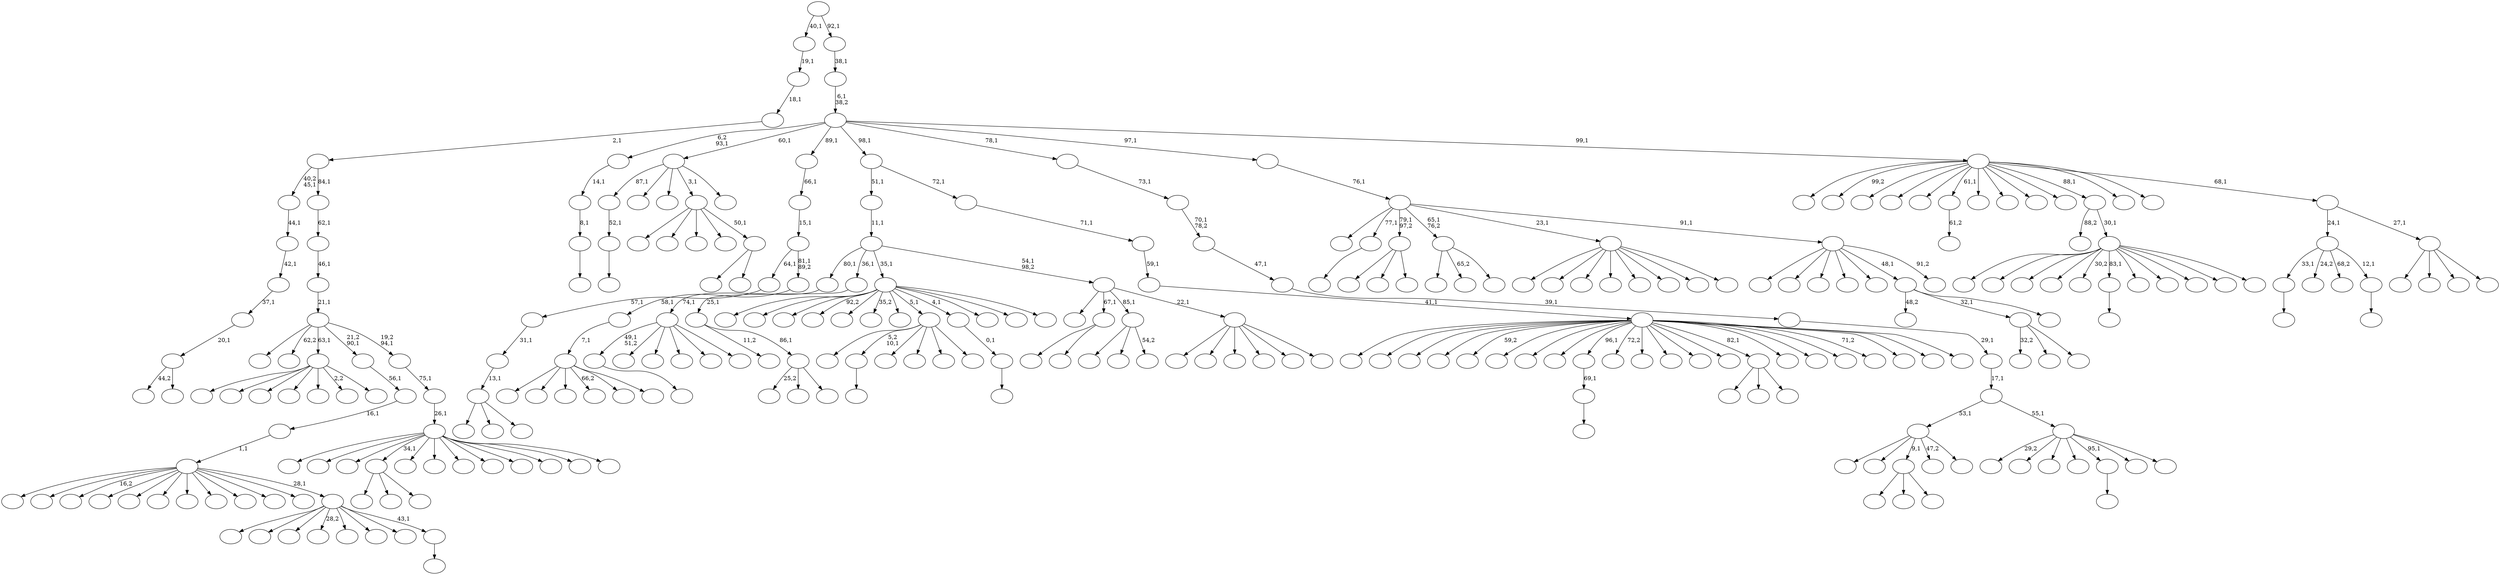 digraph T {
	300 [label=""]
	299 [label=""]
	298 [label=""]
	297 [label=""]
	296 [label=""]
	295 [label=""]
	294 [label=""]
	293 [label=""]
	292 [label=""]
	291 [label=""]
	290 [label=""]
	289 [label=""]
	288 [label=""]
	287 [label=""]
	286 [label=""]
	285 [label=""]
	284 [label=""]
	283 [label=""]
	282 [label=""]
	281 [label=""]
	280 [label=""]
	279 [label=""]
	278 [label=""]
	277 [label=""]
	276 [label=""]
	275 [label=""]
	274 [label=""]
	273 [label=""]
	272 [label=""]
	271 [label=""]
	270 [label=""]
	269 [label=""]
	268 [label=""]
	267 [label=""]
	266 [label=""]
	265 [label=""]
	264 [label=""]
	263 [label=""]
	262 [label=""]
	261 [label=""]
	260 [label=""]
	259 [label=""]
	258 [label=""]
	257 [label=""]
	256 [label=""]
	255 [label=""]
	254 [label=""]
	253 [label=""]
	252 [label=""]
	251 [label=""]
	250 [label=""]
	249 [label=""]
	248 [label=""]
	247 [label=""]
	246 [label=""]
	245 [label=""]
	244 [label=""]
	243 [label=""]
	242 [label=""]
	241 [label=""]
	240 [label=""]
	239 [label=""]
	238 [label=""]
	237 [label=""]
	236 [label=""]
	235 [label=""]
	234 [label=""]
	233 [label=""]
	232 [label=""]
	231 [label=""]
	230 [label=""]
	229 [label=""]
	228 [label=""]
	227 [label=""]
	226 [label=""]
	225 [label=""]
	224 [label=""]
	223 [label=""]
	222 [label=""]
	221 [label=""]
	220 [label=""]
	219 [label=""]
	218 [label=""]
	217 [label=""]
	216 [label=""]
	215 [label=""]
	214 [label=""]
	213 [label=""]
	212 [label=""]
	211 [label=""]
	210 [label=""]
	209 [label=""]
	208 [label=""]
	207 [label=""]
	206 [label=""]
	205 [label=""]
	204 [label=""]
	203 [label=""]
	202 [label=""]
	201 [label=""]
	200 [label=""]
	199 [label=""]
	198 [label=""]
	197 [label=""]
	196 [label=""]
	195 [label=""]
	194 [label=""]
	193 [label=""]
	192 [label=""]
	191 [label=""]
	190 [label=""]
	189 [label=""]
	188 [label=""]
	187 [label=""]
	186 [label=""]
	185 [label=""]
	184 [label=""]
	183 [label=""]
	182 [label=""]
	181 [label=""]
	180 [label=""]
	179 [label=""]
	178 [label=""]
	177 [label=""]
	176 [label=""]
	175 [label=""]
	174 [label=""]
	173 [label=""]
	172 [label=""]
	171 [label=""]
	170 [label=""]
	169 [label=""]
	168 [label=""]
	167 [label=""]
	166 [label=""]
	165 [label=""]
	164 [label=""]
	163 [label=""]
	162 [label=""]
	161 [label=""]
	160 [label=""]
	159 [label=""]
	158 [label=""]
	157 [label=""]
	156 [label=""]
	155 [label=""]
	154 [label=""]
	153 [label=""]
	152 [label=""]
	151 [label=""]
	150 [label=""]
	149 [label=""]
	148 [label=""]
	147 [label=""]
	146 [label=""]
	145 [label=""]
	144 [label=""]
	143 [label=""]
	142 [label=""]
	141 [label=""]
	140 [label=""]
	139 [label=""]
	138 [label=""]
	137 [label=""]
	136 [label=""]
	135 [label=""]
	134 [label=""]
	133 [label=""]
	132 [label=""]
	131 [label=""]
	130 [label=""]
	129 [label=""]
	128 [label=""]
	127 [label=""]
	126 [label=""]
	125 [label=""]
	124 [label=""]
	123 [label=""]
	122 [label=""]
	121 [label=""]
	120 [label=""]
	119 [label=""]
	118 [label=""]
	117 [label=""]
	116 [label=""]
	115 [label=""]
	114 [label=""]
	113 [label=""]
	112 [label=""]
	111 [label=""]
	110 [label=""]
	109 [label=""]
	108 [label=""]
	107 [label=""]
	106 [label=""]
	105 [label=""]
	104 [label=""]
	103 [label=""]
	102 [label=""]
	101 [label=""]
	100 [label=""]
	99 [label=""]
	98 [label=""]
	97 [label=""]
	96 [label=""]
	95 [label=""]
	94 [label=""]
	93 [label=""]
	92 [label=""]
	91 [label=""]
	90 [label=""]
	89 [label=""]
	88 [label=""]
	87 [label=""]
	86 [label=""]
	85 [label=""]
	84 [label=""]
	83 [label=""]
	82 [label=""]
	81 [label=""]
	80 [label=""]
	79 [label=""]
	78 [label=""]
	77 [label=""]
	76 [label=""]
	75 [label=""]
	74 [label=""]
	73 [label=""]
	72 [label=""]
	71 [label=""]
	70 [label=""]
	69 [label=""]
	68 [label=""]
	67 [label=""]
	66 [label=""]
	65 [label=""]
	64 [label=""]
	63 [label=""]
	62 [label=""]
	61 [label=""]
	60 [label=""]
	59 [label=""]
	58 [label=""]
	57 [label=""]
	56 [label=""]
	55 [label=""]
	54 [label=""]
	53 [label=""]
	52 [label=""]
	51 [label=""]
	50 [label=""]
	49 [label=""]
	48 [label=""]
	47 [label=""]
	46 [label=""]
	45 [label=""]
	44 [label=""]
	43 [label=""]
	42 [label=""]
	41 [label=""]
	40 [label=""]
	39 [label=""]
	38 [label=""]
	37 [label=""]
	36 [label=""]
	35 [label=""]
	34 [label=""]
	33 [label=""]
	32 [label=""]
	31 [label=""]
	30 [label=""]
	29 [label=""]
	28 [label=""]
	27 [label=""]
	26 [label=""]
	25 [label=""]
	24 [label=""]
	23 [label=""]
	22 [label=""]
	21 [label=""]
	20 [label=""]
	19 [label=""]
	18 [label=""]
	17 [label=""]
	16 [label=""]
	15 [label=""]
	14 [label=""]
	13 [label=""]
	12 [label=""]
	11 [label=""]
	10 [label=""]
	9 [label=""]
	8 [label=""]
	7 [label=""]
	6 [label=""]
	5 [label=""]
	4 [label=""]
	3 [label=""]
	2 [label=""]
	1 [label=""]
	0 [label=""]
	277 -> 278 [label=""]
	266 -> 267 [label=""]
	265 -> 266 [label="8,1"]
	264 -> 265 [label="14,1"]
	261 -> 262 [label=""]
	253 -> 254 [label=""]
	252 -> 253 [label="52,1"]
	212 -> 276 [label=""]
	212 -> 256 [label=""]
	212 -> 213 [label=""]
	210 -> 211 [label=""]
	208 -> 209 [label="61,2"]
	202 -> 203 [label=""]
	197 -> 198 [label=""]
	196 -> 197 [label="69,1"]
	179 -> 277 [label="49,1\n51,2"]
	179 -> 271 [label=""]
	179 -> 268 [label=""]
	179 -> 263 [label=""]
	179 -> 227 [label=""]
	179 -> 180 [label=""]
	178 -> 179 [label="74,1"]
	176 -> 177 [label=""]
	165 -> 166 [label=""]
	162 -> 260 [label=""]
	162 -> 185 [label=""]
	162 -> 163 [label=""]
	160 -> 240 [label=""]
	160 -> 161 [label=""]
	159 -> 255 [label=""]
	159 -> 245 [label=""]
	159 -> 237 [label=""]
	159 -> 171 [label=""]
	159 -> 160 [label="50,1"]
	149 -> 244 [label=""]
	149 -> 229 [label=""]
	149 -> 150 [label=""]
	139 -> 269 [label=""]
	139 -> 186 [label=""]
	139 -> 140 [label=""]
	138 -> 139 [label="13,1"]
	137 -> 138 [label="31,1"]
	136 -> 137 [label="57,1"]
	134 -> 281 [label=""]
	134 -> 168 [label="65,2"]
	134 -> 135 [label=""]
	132 -> 257 [label=""]
	132 -> 199 [label=""]
	132 -> 133 [label=""]
	130 -> 252 [label="87,1"]
	130 -> 231 [label=""]
	130 -> 173 [label=""]
	130 -> 159 [label="3,1"]
	130 -> 131 [label=""]
	125 -> 296 [label="32,2"]
	125 -> 292 [label=""]
	125 -> 126 [label=""]
	113 -> 155 [label=""]
	113 -> 114 [label=""]
	103 -> 275 [label=""]
	103 -> 259 [label=""]
	103 -> 232 [label=""]
	103 -> 222 [label=""]
	103 -> 214 [label=""]
	103 -> 189 [label=""]
	103 -> 174 [label=""]
	103 -> 104 [label=""]
	100 -> 280 [label=""]
	100 -> 210 [label="5,2\n10,1"]
	100 -> 195 [label=""]
	100 -> 153 [label=""]
	100 -> 111 [label=""]
	100 -> 101 [label=""]
	98 -> 99 [label=""]
	97 -> 98 [label="0,1"]
	93 -> 242 [label=""]
	93 -> 204 [label=""]
	93 -> 94 [label="54,2"]
	89 -> 299 [label=""]
	89 -> 294 [label=""]
	89 -> 218 [label=""]
	89 -> 192 [label=""]
	89 -> 191 [label="30,2"]
	89 -> 176 [label="83,1"]
	89 -> 151 [label=""]
	89 -> 147 [label=""]
	89 -> 124 [label=""]
	89 -> 105 [label=""]
	89 -> 90 [label=""]
	88 -> 290 [label="88,2"]
	88 -> 89 [label="30,1"]
	84 -> 285 [label=""]
	84 -> 279 [label=""]
	84 -> 241 [label=""]
	84 -> 193 [label=""]
	84 -> 184 [label=""]
	84 -> 182 [label="2,2"]
	84 -> 85 [label=""]
	79 -> 272 [label="25,2"]
	79 -> 247 [label=""]
	79 -> 80 [label=""]
	78 -> 220 [label="11,2"]
	78 -> 79 [label="86,1"]
	77 -> 78 [label="25,1"]
	75 -> 76 [label=""]
	74 -> 250 [label=""]
	74 -> 206 [label=""]
	74 -> 175 [label=""]
	74 -> 148 [label="28,2"]
	74 -> 141 [label=""]
	74 -> 108 [label=""]
	74 -> 83 [label=""]
	74 -> 75 [label="43,1"]
	73 -> 282 [label=""]
	73 -> 234 [label=""]
	73 -> 233 [label="16,2"]
	73 -> 216 [label=""]
	73 -> 158 [label=""]
	73 -> 146 [label=""]
	73 -> 142 [label=""]
	73 -> 123 [label=""]
	73 -> 118 [label=""]
	73 -> 109 [label=""]
	73 -> 82 [label=""]
	73 -> 74 [label="28,1"]
	72 -> 73 [label="1,1"]
	71 -> 72 [label="16,1"]
	70 -> 71 [label="56,1"]
	68 -> 190 [label="48,2"]
	68 -> 125 [label="32,1"]
	68 -> 69 [label=""]
	66 -> 248 [label="44,2"]
	66 -> 67 [label=""]
	65 -> 66 [label="20,1"]
	64 -> 65 [label="37,1"]
	63 -> 64 [label="42,1"]
	62 -> 63 [label="44,1"]
	59 -> 239 [label=""]
	59 -> 217 [label=""]
	59 -> 132 [label="9,1"]
	59 -> 120 [label="47,2"]
	59 -> 60 [label=""]
	57 -> 300 [label=""]
	57 -> 298 [label=""]
	57 -> 295 [label=""]
	57 -> 288 [label="66,2"]
	57 -> 238 [label=""]
	57 -> 58 [label=""]
	56 -> 57 [label="7,1"]
	55 -> 56 [label="58,1"]
	54 -> 136 [label="64,1"]
	54 -> 55 [label="81,1\n89,2"]
	53 -> 54 [label="15,1"]
	52 -> 53 [label="66,1"]
	50 -> 286 [label=""]
	50 -> 236 [label=""]
	50 -> 224 [label=""]
	50 -> 212 [label="34,1"]
	50 -> 201 [label=""]
	50 -> 183 [label=""]
	50 -> 169 [label=""]
	50 -> 110 [label=""]
	50 -> 107 [label=""]
	50 -> 102 [label=""]
	50 -> 96 [label=""]
	50 -> 51 [label=""]
	49 -> 50 [label="26,1"]
	48 -> 49 [label="75,1"]
	47 -> 274 [label=""]
	47 -> 145 [label="62,2"]
	47 -> 84 [label="63,1"]
	47 -> 70 [label="21,2\n90,1"]
	47 -> 48 [label="19,2\n94,1"]
	46 -> 47 [label="21,1"]
	45 -> 46 [label="46,1"]
	44 -> 45 [label="62,1"]
	43 -> 62 [label="40,2\n45,1"]
	43 -> 44 [label="84,1"]
	42 -> 43 [label="2,1"]
	41 -> 42 [label="18,1"]
	40 -> 41 [label="19,1"]
	38 -> 284 [label=""]
	38 -> 230 [label=""]
	38 -> 219 [label=""]
	38 -> 215 [label="92,2"]
	38 -> 172 [label=""]
	38 -> 154 [label="35,2"]
	38 -> 121 [label=""]
	38 -> 100 [label="5,1"]
	38 -> 97 [label="4,1"]
	38 -> 95 [label=""]
	38 -> 86 [label=""]
	38 -> 39 [label=""]
	35 -> 194 [label=""]
	35 -> 119 [label=""]
	35 -> 106 [label=""]
	35 -> 81 [label=""]
	35 -> 61 [label=""]
	35 -> 36 [label=""]
	34 -> 156 [label=""]
	34 -> 113 [label="67,1"]
	34 -> 93 [label="85,1"]
	34 -> 35 [label="22,1"]
	33 -> 178 [label="80,1"]
	33 -> 77 [label="36,1"]
	33 -> 38 [label="35,1"]
	33 -> 34 [label="54,1\n98,2"]
	32 -> 33 [label="11,1"]
	30 -> 297 [label=""]
	30 -> 291 [label=""]
	30 -> 283 [label=""]
	30 -> 273 [label=""]
	30 -> 270 [label="59,2"]
	30 -> 258 [label=""]
	30 -> 249 [label=""]
	30 -> 205 [label=""]
	30 -> 196 [label="96,1"]
	30 -> 188 [label="72,2"]
	30 -> 187 [label=""]
	30 -> 181 [label=""]
	30 -> 170 [label=""]
	30 -> 152 [label=""]
	30 -> 149 [label="82,1"]
	30 -> 122 [label=""]
	30 -> 117 [label=""]
	30 -> 115 [label=""]
	30 -> 112 [label="71,2"]
	30 -> 92 [label=""]
	30 -> 37 [label=""]
	30 -> 31 [label=""]
	29 -> 30 [label="41,1"]
	28 -> 29 [label="59,1"]
	27 -> 28 [label="71,1"]
	26 -> 32 [label="51,1"]
	26 -> 27 [label="72,1"]
	24 -> 287 [label="29,2"]
	24 -> 251 [label=""]
	24 -> 235 [label=""]
	24 -> 226 [label=""]
	24 -> 202 [label="95,1"]
	24 -> 116 [label=""]
	24 -> 25 [label=""]
	23 -> 59 [label="53,1"]
	23 -> 24 [label="55,1"]
	22 -> 23 [label="17,1"]
	21 -> 22 [label="29,1"]
	20 -> 21 [label="39,1"]
	19 -> 20 [label="47,1"]
	18 -> 19 [label="70,1\n78,2"]
	17 -> 18 [label="73,1"]
	13 -> 14 [label=""]
	12 -> 261 [label="33,1"]
	12 -> 200 [label="24,2"]
	12 -> 15 [label="68,2"]
	12 -> 13 [label="12,1"]
	10 -> 293 [label=""]
	10 -> 228 [label=""]
	10 -> 207 [label=""]
	10 -> 164 [label=""]
	10 -> 128 [label=""]
	10 -> 68 [label="48,1"]
	10 -> 11 [label="91,2"]
	9 -> 289 [label=""]
	9 -> 165 [label="77,1"]
	9 -> 162 [label="79,1\n97,2"]
	9 -> 134 [label="65,1\n76,2"]
	9 -> 103 [label="23,1"]
	9 -> 10 [label="91,1"]
	8 -> 9 [label="76,1"]
	6 -> 157 [label=""]
	6 -> 144 [label=""]
	6 -> 91 [label=""]
	6 -> 7 [label=""]
	5 -> 12 [label="24,1"]
	5 -> 6 [label="27,1"]
	4 -> 246 [label=""]
	4 -> 243 [label="99,2"]
	4 -> 225 [label=""]
	4 -> 223 [label=""]
	4 -> 221 [label=""]
	4 -> 208 [label="61,1"]
	4 -> 167 [label=""]
	4 -> 143 [label=""]
	4 -> 129 [label=""]
	4 -> 127 [label=""]
	4 -> 88 [label="88,1"]
	4 -> 87 [label=""]
	4 -> 16 [label=""]
	4 -> 5 [label="68,1"]
	3 -> 264 [label="6,2\n93,1"]
	3 -> 130 [label="60,1"]
	3 -> 52 [label="89,1"]
	3 -> 26 [label="98,1"]
	3 -> 17 [label="78,1"]
	3 -> 8 [label="97,1"]
	3 -> 4 [label="99,1"]
	2 -> 3 [label="6,1\n38,2"]
	1 -> 2 [label="38,1"]
	0 -> 40 [label="40,1"]
	0 -> 1 [label="92,1"]
}
